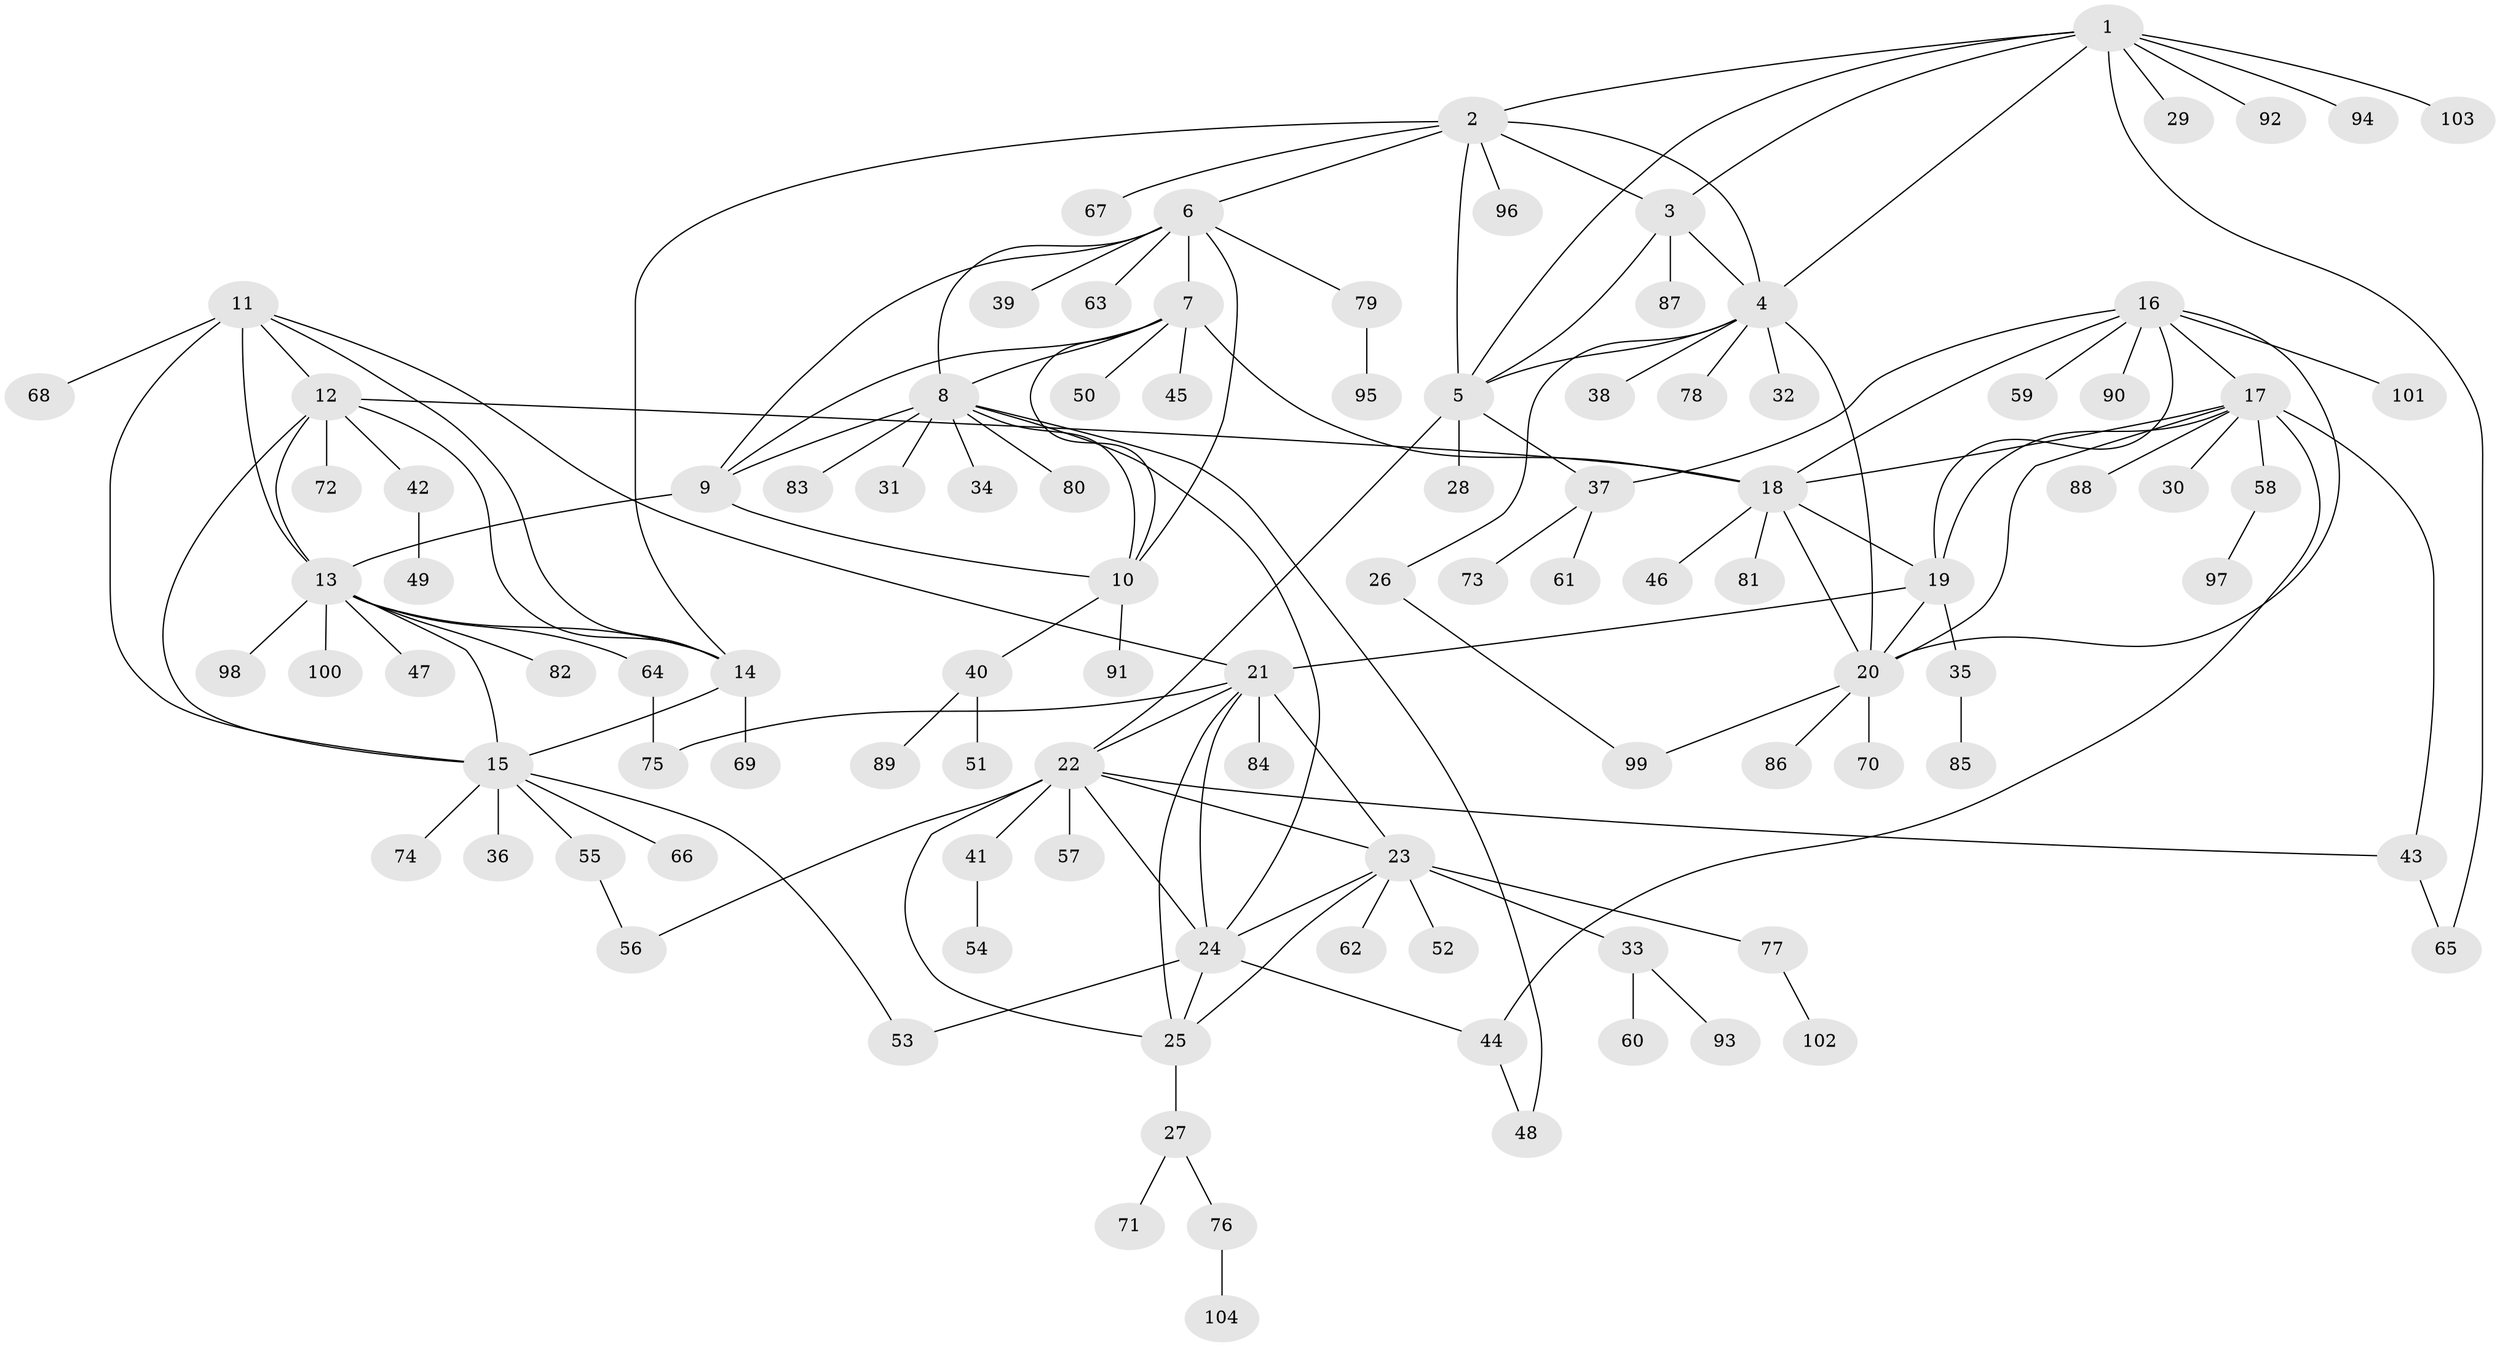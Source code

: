 // coarse degree distribution, {1: 0.5625, 8: 0.03125, 3: 0.125, 9: 0.09375, 7: 0.03125, 5: 0.0625, 2: 0.09375}
// Generated by graph-tools (version 1.1) at 2025/37/03/04/25 23:37:45]
// undirected, 104 vertices, 148 edges
graph export_dot {
  node [color=gray90,style=filled];
  1;
  2;
  3;
  4;
  5;
  6;
  7;
  8;
  9;
  10;
  11;
  12;
  13;
  14;
  15;
  16;
  17;
  18;
  19;
  20;
  21;
  22;
  23;
  24;
  25;
  26;
  27;
  28;
  29;
  30;
  31;
  32;
  33;
  34;
  35;
  36;
  37;
  38;
  39;
  40;
  41;
  42;
  43;
  44;
  45;
  46;
  47;
  48;
  49;
  50;
  51;
  52;
  53;
  54;
  55;
  56;
  57;
  58;
  59;
  60;
  61;
  62;
  63;
  64;
  65;
  66;
  67;
  68;
  69;
  70;
  71;
  72;
  73;
  74;
  75;
  76;
  77;
  78;
  79;
  80;
  81;
  82;
  83;
  84;
  85;
  86;
  87;
  88;
  89;
  90;
  91;
  92;
  93;
  94;
  95;
  96;
  97;
  98;
  99;
  100;
  101;
  102;
  103;
  104;
  1 -- 2;
  1 -- 3;
  1 -- 4;
  1 -- 5;
  1 -- 29;
  1 -- 65;
  1 -- 92;
  1 -- 94;
  1 -- 103;
  2 -- 3;
  2 -- 4;
  2 -- 5;
  2 -- 6;
  2 -- 14;
  2 -- 67;
  2 -- 96;
  3 -- 4;
  3 -- 5;
  3 -- 87;
  4 -- 5;
  4 -- 20;
  4 -- 26;
  4 -- 32;
  4 -- 38;
  4 -- 78;
  5 -- 22;
  5 -- 28;
  5 -- 37;
  6 -- 7;
  6 -- 8;
  6 -- 9;
  6 -- 10;
  6 -- 39;
  6 -- 63;
  6 -- 79;
  7 -- 8;
  7 -- 9;
  7 -- 10;
  7 -- 18;
  7 -- 45;
  7 -- 50;
  8 -- 9;
  8 -- 10;
  8 -- 24;
  8 -- 31;
  8 -- 34;
  8 -- 48;
  8 -- 80;
  8 -- 83;
  9 -- 10;
  9 -- 13;
  10 -- 40;
  10 -- 91;
  11 -- 12;
  11 -- 13;
  11 -- 14;
  11 -- 15;
  11 -- 21;
  11 -- 68;
  12 -- 13;
  12 -- 14;
  12 -- 15;
  12 -- 18;
  12 -- 42;
  12 -- 72;
  13 -- 14;
  13 -- 15;
  13 -- 47;
  13 -- 64;
  13 -- 82;
  13 -- 98;
  13 -- 100;
  14 -- 15;
  14 -- 69;
  15 -- 36;
  15 -- 53;
  15 -- 55;
  15 -- 66;
  15 -- 74;
  16 -- 17;
  16 -- 18;
  16 -- 19;
  16 -- 20;
  16 -- 37;
  16 -- 59;
  16 -- 90;
  16 -- 101;
  17 -- 18;
  17 -- 19;
  17 -- 20;
  17 -- 30;
  17 -- 43;
  17 -- 44;
  17 -- 58;
  17 -- 88;
  18 -- 19;
  18 -- 20;
  18 -- 46;
  18 -- 81;
  19 -- 20;
  19 -- 21;
  19 -- 35;
  20 -- 70;
  20 -- 86;
  20 -- 99;
  21 -- 22;
  21 -- 23;
  21 -- 24;
  21 -- 25;
  21 -- 75;
  21 -- 84;
  22 -- 23;
  22 -- 24;
  22 -- 25;
  22 -- 41;
  22 -- 43;
  22 -- 56;
  22 -- 57;
  23 -- 24;
  23 -- 25;
  23 -- 33;
  23 -- 52;
  23 -- 62;
  23 -- 77;
  24 -- 25;
  24 -- 44;
  24 -- 53;
  25 -- 27;
  26 -- 99;
  27 -- 71;
  27 -- 76;
  33 -- 60;
  33 -- 93;
  35 -- 85;
  37 -- 61;
  37 -- 73;
  40 -- 51;
  40 -- 89;
  41 -- 54;
  42 -- 49;
  43 -- 65;
  44 -- 48;
  55 -- 56;
  58 -- 97;
  64 -- 75;
  76 -- 104;
  77 -- 102;
  79 -- 95;
}
